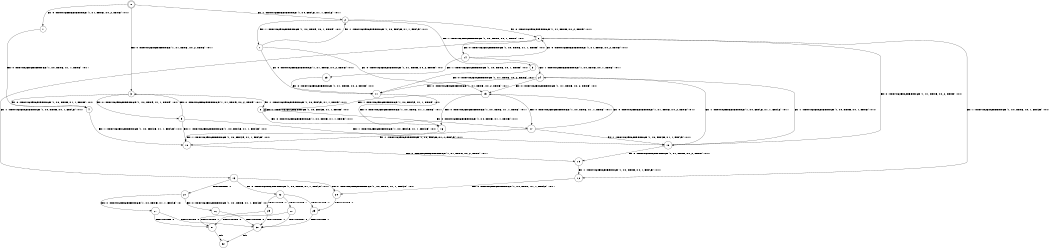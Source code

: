 digraph BCG {
size = "7, 10.5";
center = TRUE;
node [shape = circle];
0 [peripheries = 2];
0 -> 1 [label = "EX !0 !ATOMIC_EXCH_BRANCH (1, +1, TRUE, +0, 2, TRUE) !:0:1:"];
0 -> 2 [label = "EX !1 !ATOMIC_EXCH_BRANCH (1, +0, FALSE, +1, 1, FALSE) !:0:1:"];
0 -> 3 [label = "EX !0 !ATOMIC_EXCH_BRANCH (1, +1, TRUE, +0, 2, TRUE) !:0:1:"];
1 -> 4 [label = "EX !0 !ATOMIC_EXCH_BRANCH (1, +0, TRUE, +1, 1, TRUE) !:0:1:"];
2 -> 5 [label = "EX !1 !ATOMIC_EXCH_BRANCH (1, +0, TRUE, +0, 1, TRUE) !:0:1:"];
2 -> 6 [label = "EX !0 !ATOMIC_EXCH_BRANCH (1, +1, TRUE, +0, 2, TRUE) !:0:1:"];
2 -> 7 [label = "EX !1 !ATOMIC_EXCH_BRANCH (1, +0, TRUE, +0, 1, TRUE) !:0:1:"];
3 -> 4 [label = "EX !0 !ATOMIC_EXCH_BRANCH (1, +0, TRUE, +1, 1, TRUE) !:0:1:"];
3 -> 8 [label = "EX !1 !ATOMIC_EXCH_BRANCH (1, +0, FALSE, +1, 1, TRUE) !:0:1:"];
3 -> 9 [label = "EX !0 !ATOMIC_EXCH_BRANCH (1, +0, TRUE, +1, 1, TRUE) !:0:1:"];
4 -> 10 [label = "EX !1 !ATOMIC_EXCH_BRANCH (1, +0, FALSE, +1, 1, FALSE) !:0:1:"];
5 -> 11 [label = "EX !0 !ATOMIC_EXCH_BRANCH (1, +1, TRUE, +0, 2, TRUE) !:0:1:"];
6 -> 12 [label = "EX !1 !ATOMIC_EXCH_BRANCH (1, +0, TRUE, +0, 1, FALSE) !:0:1:"];
6 -> 13 [label = "EX !1 !ATOMIC_EXCH_BRANCH (1, +0, TRUE, +0, 1, FALSE) !:0:1:"];
6 -> 14 [label = "EX !0 !ATOMIC_EXCH_BRANCH (1, +0, TRUE, +1, 1, TRUE) !:0:1:"];
7 -> 11 [label = "EX !0 !ATOMIC_EXCH_BRANCH (1, +1, TRUE, +0, 2, TRUE) !:0:1:"];
7 -> 15 [label = "EX !0 !ATOMIC_EXCH_BRANCH (1, +1, TRUE, +0, 2, TRUE) !:0:1:"];
7 -> 2 [label = "EX !1 !ATOMIC_EXCH_BRANCH (1, +0, FALSE, +1, 1, FALSE) !:0:1:"];
8 -> 16 [label = "EX !0 !ATOMIC_EXCH_BRANCH (1, +0, TRUE, +1, 1, TRUE) !:0:1:"];
8 -> 8 [label = "EX !1 !ATOMIC_EXCH_BRANCH (1, +0, FALSE, +1, 1, TRUE) !:0:1:"];
8 -> 17 [label = "EX !0 !ATOMIC_EXCH_BRANCH (1, +0, TRUE, +1, 1, TRUE) !:0:1:"];
9 -> 10 [label = "EX !1 !ATOMIC_EXCH_BRANCH (1, +0, FALSE, +1, 1, FALSE) !:0:1:"];
9 -> 18 [label = "EX !1 !ATOMIC_EXCH_BRANCH (1, +0, FALSE, +1, 1, FALSE) !:0:1:"];
9 -> 3 [label = "EX !0 !ATOMIC_EXCH_BRANCH (1, +1, TRUE, +0, 2, TRUE) !:0:1:"];
10 -> 19 [label = "EX !0 !ATOMIC_EXCH_BRANCH (1, +1, TRUE, +0, 2, TRUE) !:0:1:"];
11 -> 16 [label = "EX !0 !ATOMIC_EXCH_BRANCH (1, +0, TRUE, +1, 1, TRUE) !:0:1:"];
12 -> 20 [label = "EX !0 !ATOMIC_EXCH_BRANCH (1, +0, TRUE, +1, 1, FALSE) !:0:1:"];
13 -> 20 [label = "EX !0 !ATOMIC_EXCH_BRANCH (1, +0, TRUE, +1, 1, FALSE) !:0:1:"];
13 -> 21 [label = "TERMINATE !1"];
13 -> 22 [label = "EX !0 !ATOMIC_EXCH_BRANCH (1, +0, TRUE, +1, 1, FALSE) !:0:1:"];
14 -> 23 [label = "EX !1 !ATOMIC_EXCH_BRANCH (1, +0, TRUE, +0, 1, TRUE) !:0:1:"];
14 -> 24 [label = "EX !1 !ATOMIC_EXCH_BRANCH (1, +0, TRUE, +0, 1, TRUE) !:0:1:"];
14 -> 6 [label = "EX !0 !ATOMIC_EXCH_BRANCH (1, +1, TRUE, +0, 2, TRUE) !:0:1:"];
15 -> 16 [label = "EX !0 !ATOMIC_EXCH_BRANCH (1, +0, TRUE, +1, 1, TRUE) !:0:1:"];
15 -> 8 [label = "EX !1 !ATOMIC_EXCH_BRANCH (1, +0, FALSE, +1, 1, TRUE) !:0:1:"];
15 -> 17 [label = "EX !0 !ATOMIC_EXCH_BRANCH (1, +0, TRUE, +1, 1, TRUE) !:0:1:"];
16 -> 10 [label = "EX !1 !ATOMIC_EXCH_BRANCH (1, +0, FALSE, +1, 1, FALSE) !:0:1:"];
17 -> 10 [label = "EX !1 !ATOMIC_EXCH_BRANCH (1, +0, FALSE, +1, 1, FALSE) !:0:1:"];
17 -> 18 [label = "EX !1 !ATOMIC_EXCH_BRANCH (1, +0, FALSE, +1, 1, FALSE) !:0:1:"];
17 -> 15 [label = "EX !0 !ATOMIC_EXCH_BRANCH (1, +1, TRUE, +0, 2, TRUE) !:0:1:"];
18 -> 19 [label = "EX !0 !ATOMIC_EXCH_BRANCH (1, +1, TRUE, +0, 2, TRUE) !:0:1:"];
18 -> 24 [label = "EX !1 !ATOMIC_EXCH_BRANCH (1, +0, TRUE, +0, 1, TRUE) !:0:1:"];
18 -> 6 [label = "EX !0 !ATOMIC_EXCH_BRANCH (1, +1, TRUE, +0, 2, TRUE) !:0:1:"];
19 -> 12 [label = "EX !1 !ATOMIC_EXCH_BRANCH (1, +0, TRUE, +0, 1, FALSE) !:0:1:"];
20 -> 25 [label = "TERMINATE !0"];
21 -> 26 [label = "EX !0 !ATOMIC_EXCH_BRANCH (1, +0, TRUE, +1, 1, FALSE) !:0:"];
21 -> 27 [label = "EX !0 !ATOMIC_EXCH_BRANCH (1, +0, TRUE, +1, 1, FALSE) !:0:"];
22 -> 25 [label = "TERMINATE !0"];
22 -> 28 [label = "TERMINATE !1"];
22 -> 29 [label = "TERMINATE !0"];
23 -> 11 [label = "EX !0 !ATOMIC_EXCH_BRANCH (1, +1, TRUE, +0, 2, TRUE) !:0:1:"];
24 -> 11 [label = "EX !0 !ATOMIC_EXCH_BRANCH (1, +1, TRUE, +0, 2, TRUE) !:0:1:"];
24 -> 18 [label = "EX !1 !ATOMIC_EXCH_BRANCH (1, +0, FALSE, +1, 1, FALSE) !:0:1:"];
24 -> 15 [label = "EX !0 !ATOMIC_EXCH_BRANCH (1, +1, TRUE, +0, 2, TRUE) !:0:1:"];
25 -> 30 [label = "TERMINATE !1"];
26 -> 30 [label = "TERMINATE !0"];
27 -> 30 [label = "TERMINATE !0"];
27 -> 31 [label = "TERMINATE !0"];
28 -> 30 [label = "TERMINATE !0"];
28 -> 31 [label = "TERMINATE !0"];
29 -> 30 [label = "TERMINATE !1"];
29 -> 31 [label = "TERMINATE !1"];
30 -> 32 [label = "exit"];
31 -> 32 [label = "exit"];
}
